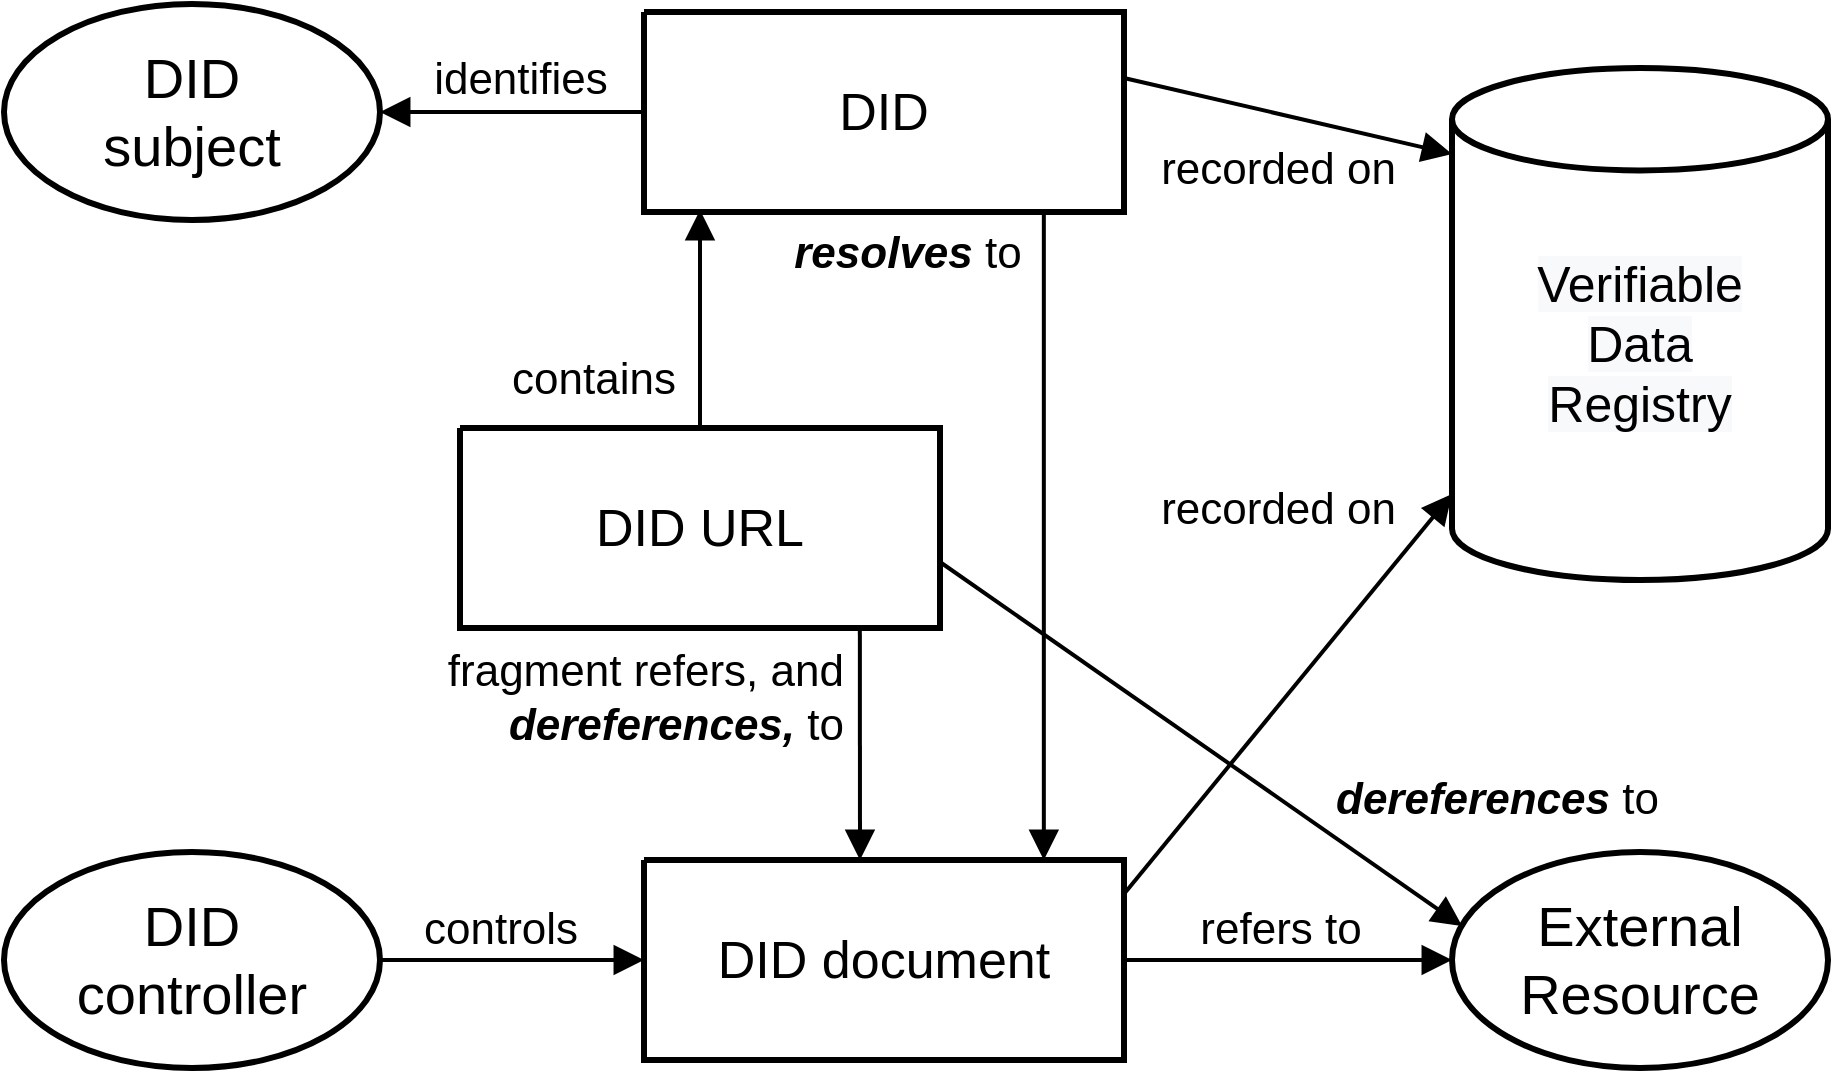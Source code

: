 <mxfile version="14.1.8" type="device"><diagram name="Canvas 1" id="Canvas_1"><mxGraphModel dx="1106" dy="1003" grid="1" gridSize="5" guides="1" tooltips="1" connect="1" arrows="1" fold="1" page="1" pageScale="1" pageWidth="827" pageHeight="1169" math="0" shadow="0"><root><mxCell id="0"/><mxCell id="1" value="Layer 1" parent="0"/><mxCell id="2" value="&lt;p style=&quot;margin-left: 0 ; margin-right: 0 ; margin-top: 0px ; margin-bottom: 0px ; text-indent: 0 ; direction: ltr&quot;&gt;&lt;br&gt;&lt;/p&gt;" style="verticalAlign=middle;align=center;vsdxID=1;fillColor=#ffffff;gradientColor=none;shape=stencil(7VXBjsIgEP0arg3MtDY9blz9D6N1S7bbGqxa/35pp7UMyqrxtImcZuAxPB4vjMD5vljtcgFy35j6Oz/pTVMI/BQAuipyoxsbCVwInG9rk3+Z+lBtKN+tOmQX/dTHrkJL+2S3A+SZsozSJSFLXQWRiiHXB0NFFccOaRzFaeYMWm2BVgGiWLoDht3AirVIaTIWR3e5JyI/bnBJ02jmVlecm+RklJT89AB39OF4rUtPh4s44W8J7lOf0MNElkQJcMKh6/n3Cck3AsICBt/HZ9nyBxspuKSRI/BahZ6CjSfDbnVZXiR6+/jt4//j4788+pTzlD1buc83e85798z3qvvu2i94gYcNyP4E6n8X9WzgNzw7Rc0SF78=);strokeColor=#000000;strokeWidth=3;spacingTop=1;spacingBottom=1;spacingLeft=1;spacingRight=1;labelBackgroundColor=none;rounded=0;html=1;whiteSpace=wrap;" parent="1" vertex="1"><mxGeometry x="726" y="34" width="188" height="256" as="geometry"/></mxCell><mxCell id="3" value="&lt;p style=&quot;align:center;margin-left:0;margin-right:0;margin-top:0px;margin-bottom:0px;text-indent:0;valign:middle;direction:ltr;&quot;&gt;&lt;font style=&quot;font-size:22px;font-family:Helvetica;color:#000000;direction:ltr;letter-spacing:0px;line-height:120%;opacity:1&quot;&gt;&lt;i&gt;&lt;b&gt;resolves&lt;/b&gt;&lt;/i&gt;&lt;/font&gt;&lt;font style=&quot;font-size:22px;font-family:Helvetica;color:#000000;direction:ltr;letter-spacing:0px;line-height:120%;opacity:1&quot;&gt; to&lt;/font&gt;&lt;/p&gt;" style="verticalAlign=middle;align=center;vsdxID=3;fillColor=none;gradientColor=none;shape=stencil(nZBRDoQgDERP03+WHsHFe5iISyOCQdT19kIaIxq//Jtp3zTpAFaTaUYNUkwx+F6v1EYD+AUpyRkdKCYFqACrzgf9C352LfuxyWRWg1/yhT/nRE5IsZWuZtCSK8CPeI0e/hF+jV7AJM4PO7KWCyr390bSiNtEtQM=);strokeColor=none;spacingTop=1;spacingBottom=1;spacingLeft=1;spacingRight=1;labelBackgroundColor=none;rounded=0;html=1;whiteSpace=wrap;" parent="1" vertex="1"><mxGeometry x="389" y="107" width="130" height="40" as="geometry"/></mxCell><mxCell id="4" value="&lt;p style=&quot;align:center;margin-left:0;margin-right:0;margin-top:0px;margin-bottom:0px;text-indent:0;valign:middle;direction:ltr;&quot;&gt;&lt;font style=&quot;font-size:28px;font-family:Helvetica;color:#000000;direction:ltr;letter-spacing:0px;line-height:120%;opacity:1&quot;&gt;DID&lt;br/&gt;subject&lt;/font&gt;&lt;/p&gt;" style="verticalAlign=middle;align=center;vsdxID=5;fillColor=#ffffff;gradientColor=none;shape=stencil(lZPbDoIwDIafZpcuWwtzXhoP70EEhHiADFR4e4FNYDA07qr7u7/50nYEd0US5BEBVpQqu0SvNCwTgnsCkN6TSKVlExE8ENzFmYrOKnvcQ33Pg/ZlG92yZ1uh0j7pUxStC1itFe5R4XXKURtOD6Ud3DxgHpWS+5v+GL/Jo0f5mhmxgh8mkxc+lbDh7HO4seMccyZ1nGzrQDVVbT6DImxATS0HPmEDTlw4bdZfXKtxrZp/bwG4PODq9TLUZKhOqMUOWNCjCYINaDcbfpiWB+tibeJhg+P0etUfoN/RJphufCPp34KHNw==);strokeColor=#000000;strokeWidth=3;spacingTop=1;spacingBottom=1;spacingLeft=1;spacingRight=1;labelBackgroundColor=none;rounded=0;html=1;whiteSpace=wrap;" parent="1" vertex="1"><mxGeometry x="2" y="2" width="188" height="108" as="geometry"/></mxCell><mxCell id="5" value="&lt;p style=&quot;align:center;margin-left:0;margin-right:0;margin-top:0px;margin-bottom:0px;text-indent:0;valign:middle;direction:ltr;&quot;&gt;&lt;font style=&quot;font-size:28px;font-family:Helvetica;color:#000000;direction:ltr;letter-spacing:0px;line-height:120%;opacity:1&quot;&gt;DID&lt;br/&gt;controller&lt;/font&gt;&lt;/p&gt;" style="verticalAlign=middle;align=center;vsdxID=7;fillColor=#ffffff;gradientColor=none;shape=stencil(lZPbDoIwDIafZpcuWwtzXhoP70EEhHiADFR4e4FNYDA07qr7u7/50nYEd0US5BEBVpQqu0SvNCwTgnsCkN6TSKVlExE8ENzFmYrOKnvcQ33Pg/ZlG92yZ1uh0j7pUxStC1itFe5R4XXKURtOD6Ud3DxgHpWS+5v+GL/Jo0f5mhmxgh8mkxc+lbDh7HO4seMccyZ1nGzrQDVVbT6DImxATS0HPmEDTlw4bdZfXKtxrZp/bwG4PODq9TLUZKhOqMUOWNCjCYINaDcbfpiWB+tibeJhg+P0etUfoN/RJphufCPp34KHNw==);strokeColor=#000000;strokeWidth=3;spacingTop=1;spacingBottom=1;spacingLeft=1;spacingRight=1;labelBackgroundColor=none;rounded=0;html=1;whiteSpace=wrap;" parent="1" vertex="1"><mxGeometry x="2" y="426" width="188" height="108" as="geometry"/></mxCell><mxCell id="6" value="&lt;p style=&quot;align:center;margin-left:0;margin-right:0;margin-top:0px;margin-bottom:0px;text-indent:0;valign:middle;direction:ltr;&quot;&gt;&lt;font style=&quot;font-size:26px;font-family:Helvetica;color:#000000;direction:ltr;letter-spacing:0px;line-height:120%;opacity:1&quot;&gt;DID URL&lt;/font&gt;&lt;/p&gt;" style="verticalAlign=middle;align=center;vsdxID=10;fillColor=#ffffff;gradientColor=none;shape=stencil(nZBRDoQgDERP03+WHsHFe5iISyOCQdT19kIaIxq//Jtp3zTpAFaTaUYNUkwx+F6v1EYD+AUpyRkdKCYFqACrzgf9C352LfuxyWRWg1/yhT/nRE5IsZWuZtCSK8CPeI0e/hF+jV7AJM4PO7KWCyr390bSiNtEtQM=);strokeColor=#000000;strokeWidth=3;spacingTop=1;spacingBottom=1;spacingLeft=1;spacingRight=1;labelBackgroundColor=none;rounded=0;html=1;whiteSpace=wrap;" parent="1" vertex="1"><mxGeometry x="230" y="214" width="240" height="100" as="geometry"/></mxCell><mxCell id="7" value="&lt;p style=&quot;align:right;margin-left:0;margin-right:0;margin-top:0px;margin-bottom:0px;text-indent:0;valign:middle;direction:ltr;&quot;&gt;&lt;font style=&quot;font-size:22px;font-family:Helvetica;color:#000000;direction:ltr;letter-spacing:0px;line-height:120%;opacity:1&quot;&gt;fragment refers, and&lt;br/&gt;&lt;/font&gt;&lt;font style=&quot;font-size:22px;font-family:Helvetica;color:#000000;direction:ltr;letter-spacing:0px;line-height:120%;opacity:1&quot;&gt;&lt;i&gt;&lt;b&gt;dereferences,&lt;/b&gt;&lt;/i&gt;&lt;/font&gt;&lt;font style=&quot;font-size:22px;font-family:Helvetica;color:#000000;direction:ltr;letter-spacing:0px;line-height:120%;opacity:1&quot;&gt; to &lt;/font&gt;&lt;/p&gt;" style="verticalAlign=middle;align=right;vsdxID=12;fillColor=none;gradientColor=none;shape=stencil(nZBRDoQgDERP03+WHsHFe5iISyOCQdT19kIaIxq//Jtp3zTpAFaTaUYNUkwx+F6v1EYD+AUpyRkdKCYFqACrzgf9C352LfuxyWRWg1/yhT/nRE5IsZWuZtCSK8CPeI0e/hF+jV7AJM4PO7KWCyr390bSiNtEtQM=);strokeColor=none;spacingTop=1;spacingBottom=1;spacingLeft=1;spacingRight=1;labelBackgroundColor=none;rounded=0;html=1;whiteSpace=wrap;" parent="1" vertex="1"><mxGeometry x="208" y="315" width="217" height="67" as="geometry"/></mxCell><mxCell id="8" value="&lt;p style=&quot;align:center;margin-left:0;margin-right:0;margin-top:0px;margin-bottom:0px;text-indent:0;valign:middle;direction:ltr;&quot;&gt;&lt;font style=&quot;font-size:26px;font-family:Helvetica;color:#000000;direction:ltr;letter-spacing:0px;line-height:120%;opacity:1&quot;&gt;DID document&lt;/font&gt;&lt;/p&gt;" style="verticalAlign=middle;align=center;vsdxID=13;fillColor=#ffffff;gradientColor=none;shape=stencil(nZBRDoQgDERP03+WHsHFe5iISyOCQdT19kIaIxq//Jtp3zTpAFaTaUYNUkwx+F6v1EYD+AUpyRkdKCYFqACrzgf9C352LfuxyWRWg1/yhT/nRE5IsZWuZtCSK8CPeI0e/hF+jV7AJM4PO7KWCyr390bSiNtEtQM=);strokeColor=#000000;strokeWidth=3;spacingTop=1;spacingBottom=1;spacingLeft=1;spacingRight=1;labelBackgroundColor=none;rounded=0;html=1;whiteSpace=wrap;" parent="1" vertex="1"><mxGeometry x="322" y="430" width="240" height="100" as="geometry"/></mxCell><mxCell id="9" value="&lt;p style=&quot;align:center;margin-left:0;margin-right:0;margin-top:0px;margin-bottom:0px;text-indent:0;valign:middle;direction:ltr;&quot;&gt;&lt;font style=&quot;font-size:28px;font-family:Helvetica;color:#000000;direction:ltr;letter-spacing:0px;line-height:120%;opacity:1&quot;&gt;External&lt;br/&gt;Resource&lt;/font&gt;&lt;/p&gt;" style="verticalAlign=middle;align=center;vsdxID=14;fillColor=#ffffff;gradientColor=none;shape=stencil(lZPbDoIwDIafZpcuWwtzXhoP70EEhHiADFR4e4FNYDA07qr7u7/50nYEd0US5BEBVpQqu0SvNCwTgnsCkN6TSKVlExE8ENzFmYrOKnvcQ33Pg/ZlG92yZ1uh0j7pUxStC1itFe5R4XXKURtOD6Ud3DxgHpWS+5v+GL/Jo0f5mhmxgh8mkxc+lbDh7HO4seMccyZ1nGzrQDVVbT6DImxATS0HPmEDTlw4bdZfXKtxrZp/bwG4PODq9TLUZKhOqMUOWNCjCYINaDcbfpiWB+tibeJhg+P0etUfoN/RJphufCPp34KHNw==);strokeColor=#000000;strokeWidth=3;spacingTop=1;spacingBottom=1;spacingLeft=1;spacingRight=1;labelBackgroundColor=none;rounded=0;html=1;whiteSpace=wrap;" parent="1" vertex="1"><mxGeometry x="726" y="426" width="188" height="108" as="geometry"/></mxCell><mxCell id="10" value="&lt;p style=&quot;align:center;margin-left:0;margin-right:0;margin-top:0px;margin-bottom:0px;text-indent:0;valign:middle;direction:ltr;&quot;&gt;&lt;font style=&quot;font-size:26px;font-family:Helvetica;color:#000000;direction:ltr;letter-spacing:0px;line-height:120%;opacity:1&quot;&gt;DID&lt;/font&gt;&lt;/p&gt;" style="verticalAlign=middle;align=center;vsdxID=18;fillColor=#ffffff;gradientColor=none;shape=stencil(nZBRDoQgDERP03+WHsHFe5iISyOCQdT19kIaIxq//Jtp3zTpAFaTaUYNUkwx+F6v1EYD+AUpyRkdKCYFqACrzgf9C352LfuxyWRWg1/yhT/nRE5IsZWuZtCSK8CPeI0e/hF+jV7AJM4PO7KWCyr390bSiNtEtQM=);strokeColor=#000000;strokeWidth=3;spacingTop=1;spacingBottom=1;spacingLeft=1;spacingRight=1;labelBackgroundColor=none;rounded=0;html=1;whiteSpace=wrap;" parent="1" vertex="1"><mxGeometry x="322" y="6" width="240" height="100" as="geometry"/></mxCell><mxCell id="11" value="&lt;p style=&quot;align:center;margin-left:0;margin-right:0;margin-top:0px;margin-bottom:0px;text-indent:0;valign:middle;direction:ltr;&quot;&gt;&lt;font style=&quot;font-size:22px;font-family:Helvetica;color:#000000;direction:ltr;letter-spacing:0px;line-height:120%;opacity:1&quot;&gt;refers to&lt;/font&gt;&lt;/p&gt;" style="vsdxID=15;edgeStyle=none;startArrow=block;endArrow=none;startSize=10;endSize=10;strokeColor=#000000;spacingTop=1;spacingBottom=1;spacingLeft=1;spacingRight=1;verticalAlign=middle;html=1;labelBackgroundColor=none;rounded=0;align=center;exitX=0;exitY=0.5;exitDx=0;exitDy=0;exitPerimeter=0;entryX=1;entryY=0.5;entryDx=0;entryDy=0;entryPerimeter=0;strokeWidth=2;" parent="1" source="9" target="8" edge="1"><mxGeometry x="0.049" y="-15" relative="1" as="geometry"><mxPoint as="offset"/><Array as="points"/></mxGeometry></mxCell><mxCell id="12" parent="1" vertex="1"><mxGeometry x="350" y="110" as="geometry"/></mxCell><mxCell id="13" value="&lt;p style=&quot;align:center;margin-left:0;margin-right:0;margin-top:0px;margin-bottom:0px;text-indent:0;valign:middle;direction:ltr;&quot;&gt;&lt;font style=&quot;font-size:22px;font-family:Helvetica;color:#000000;direction:ltr;letter-spacing:0px;line-height:120%;opacity:1&quot;&gt;contains&lt;/font&gt;&lt;/p&gt;" style="vsdxID=11;edgeStyle=none;startArrow=block;endArrow=none;startSize=10;endSize=10;strokeColor=#000000;spacingTop=1;spacingBottom=1;spacingLeft=1;spacingRight=1;verticalAlign=middle;html=1;labelBackgroundColor=none;rounded=0;align=right;entryX=0.5;entryY=0;entryDx=0;entryDy=0;entryPerimeter=0;strokeWidth=2;" parent="1" edge="1"><mxGeometry x="0.56" y="-10" relative="1" as="geometry"><mxPoint as="offset"/><Array as="points"/><mxPoint x="350" y="105" as="sourcePoint"/><mxPoint x="350" y="214" as="targetPoint"/></mxGeometry></mxCell><mxCell id="14" value="&lt;p style=&quot;align:center;margin-left:0;margin-right:0;margin-top:0px;margin-bottom:0px;text-indent:0;valign:middle;direction:ltr;&quot;&gt;&lt;font style=&quot;font-size:22px;font-family:Helvetica;color:#000000;direction:ltr;letter-spacing:0px;line-height:120%;opacity:1&quot;&gt;recorded on&lt;/font&gt;&lt;/p&gt;" style="vsdxID=9;edgeStyle=none;startArrow=block;endArrow=none;startSize=10;endSize=10;strokeColor=#000000;spacingTop=1;spacingBottom=1;spacingLeft=1;spacingRight=1;verticalAlign=middle;html=1;labelBackgroundColor=none;rounded=0;align=right;exitX=0;exitY=0.832;exitDx=0;exitDy=0;exitPerimeter=0;entryX=1;entryY=0.17;entryDx=0;entryDy=0;entryPerimeter=0;strokeWidth=2;" parent="1" source="2" target="8" edge="1"><mxGeometry x="-0.825" y="-15" relative="1" as="geometry"><mxPoint as="offset"/><Array as="points"/></mxGeometry></mxCell><mxCell id="15" style="vsdxID=2;edgeStyle=none;startArrow=block;endArrow=none;startSize=10;endSize=10;strokeColor=#000000;spacingTop=-3;spacingBottom=-3;spacingLeft=-3;spacingRight=-3;verticalAlign=middle;html=1;labelBackgroundColor=none;rounded=0;exitX=0.833;exitY=0;exitDx=0;exitDy=0;exitPerimeter=0;entryX=0.833;entryY=1;entryDx=0;entryDy=0;entryPerimeter=0;strokeWidth=2;" parent="1" source="8" target="10" edge="1"><mxGeometry relative="1" as="geometry"><mxPoint as="offset"/><Array as="points"/></mxGeometry></mxCell><mxCell id="16" value="&lt;p style=&quot;align:center;margin-left:0;margin-right:0;margin-top:0px;margin-bottom:0px;text-indent:0;valign:middle;direction:ltr;&quot;&gt;&lt;font style=&quot;font-size:22px;font-family:Helvetica;color:#000000;direction:ltr;letter-spacing:0px;line-height:120%;opacity:1&quot;&gt;recorded on&lt;/font&gt;&lt;/p&gt;" style="vsdxID=4;edgeStyle=none;startArrow=block;endArrow=none;startSize=10;endSize=10;strokeColor=#000000;spacingTop=1;spacingBottom=1;spacingLeft=1;spacingRight=1;verticalAlign=middle;html=1;labelBackgroundColor=none;rounded=0;align=right;exitX=0;exitY=0.168;exitDx=0;exitDy=0;exitPerimeter=0;entryX=1;entryY=0.33;entryDx=0;entryDy=0;entryPerimeter=0;strokeWidth=2;" parent="1" source="2" target="10" edge="1"><mxGeometry x="-0.721" y="14" relative="1" as="geometry"><mxPoint as="offset"/><Array as="points"/></mxGeometry></mxCell><mxCell id="17" value="&lt;p style=&quot;align:center;margin-left:0;margin-right:0;margin-top:0px;margin-bottom:0px;text-indent:0;valign:middle;direction:ltr;&quot;&gt;&lt;font style=&quot;font-size:22px;font-family:Helvetica;color:#000000;direction:ltr;letter-spacing:0px;line-height:120%;opacity:1&quot;&gt;identifies&lt;/font&gt;&lt;/p&gt;" style="vsdxID=6;edgeStyle=none;startArrow=block;endArrow=none;startSize=10;endSize=10;strokeColor=#000000;spacingTop=1;spacingBottom=1;spacingLeft=1;spacingRight=1;verticalAlign=middle;html=1;labelBackgroundColor=none;rounded=0;align=center;exitX=1;exitY=0.5;exitDx=0;exitDy=0;exitPerimeter=0;entryX=0;entryY=0.5;entryDx=0;entryDy=0;entryPerimeter=0;strokeWidth=2;" parent="1" source="4" target="10" edge="1"><mxGeometry x="0.061" y="16" relative="1" as="geometry"><mxPoint as="offset"/><Array as="points"/></mxGeometry></mxCell><mxCell id="18" value="&lt;p style=&quot;align:center;margin-left:0;margin-right:0;margin-top:0px;margin-bottom:0px;text-indent:0;valign:middle;direction:ltr;&quot;&gt;&lt;font style=&quot;font-size:22px;font-family:Helvetica;color:#000000;direction:ltr;letter-spacing:0px;line-height:120%;opacity:1&quot;&gt;controls&lt;/font&gt;&lt;/p&gt;" style="vsdxID=8;edgeStyle=none;startArrow=block;endArrow=none;startSize=10;endSize=10;strokeColor=#000000;spacingTop=1;spacingBottom=1;spacingLeft=1;spacingRight=1;verticalAlign=middle;html=1;labelBackgroundColor=none;rounded=0;align=center;exitX=0;exitY=0.5;exitDx=0;exitDy=0;exitPerimeter=0;entryX=1;entryY=0.5;entryDx=0;entryDy=0;entryPerimeter=0;strokeWidth=2;" parent="1" source="8" target="5" edge="1"><mxGeometry x="0.091" y="-15" relative="1" as="geometry"><mxPoint as="offset"/><Array as="points"/></mxGeometry></mxCell><mxCell id="19" parent="1" vertex="1"><mxGeometry x="430" y="430" as="geometry"/></mxCell><mxCell id="20" style="vsdxID=17;edgeStyle=none;startArrow=block;endArrow=none;startSize=10;endSize=10;strokeColor=#000000;spacingTop=-3;spacingBottom=-3;spacingLeft=-3;spacingRight=-3;verticalAlign=middle;html=1;labelBackgroundColor=none;rounded=0;entryX=0.833;entryY=1;entryDx=0;entryDy=0;entryPerimeter=0;strokeWidth=2;" parent="1" source="19" target="6" edge="1"><mxGeometry relative="1" as="geometry"><mxPoint as="offset"/><Array as="points"/></mxGeometry></mxCell><mxCell id="21" value="&lt;p style=&quot;align:right;margin-left:0;margin-right:0;margin-top:0px;margin-bottom:0px;text-indent:0;valign:middle;direction:ltr;&quot;&gt;&lt;font style=&quot;font-size:22px;font-family:Helvetica;color:#000000;direction:ltr;letter-spacing:0px;line-height:120%;opacity:1&quot;&gt;&lt;i&gt;&lt;b&gt;dereferences&lt;/b&gt;&lt;/i&gt;&lt;/font&gt;&lt;font style=&quot;font-size:22px;font-family:Helvetica;color:#000000;direction:ltr;letter-spacing:0px;line-height:120%;opacity:1&quot;&gt; to&lt;/font&gt;&lt;/p&gt;" style="vsdxID=16;edgeStyle=none;startArrow=block;endArrow=none;startSize=10;endSize=10;strokeColor=#000000;spacingTop=1;spacingBottom=1;spacingLeft=1;spacingRight=1;verticalAlign=middle;html=1;labelBackgroundColor=none;rounded=0;align=left;exitX=0.027;exitY=0.343;exitDx=0;exitDy=0;exitPerimeter=0;entryX=1;entryY=0.67;entryDx=0;entryDy=0;entryPerimeter=0;strokeWidth=2;" parent="1" source="9" target="6" edge="1"><mxGeometry x="-0.433" y="-14" relative="1" as="geometry"><mxPoint as="offset"/><Array as="points"/></mxGeometry></mxCell><mxCell id="Cgp9J1DbyFhm1srX_WDJ-21" value="&lt;font style=&quot;font-size: 25px&quot;&gt;&lt;span style=&quot;color: rgb(0 , 0 , 0) ; font-family: &amp;#34;helvetica&amp;#34; ; font-style: normal ; font-weight: 400 ; letter-spacing: normal ; text-indent: 0px ; text-transform: none ; word-spacing: 0px ; background-color: rgb(248 , 249 , 250) ; display: inline ; float: none&quot;&gt;Verifiable&lt;/span&gt;&lt;br style=&quot;color: rgb(0 , 0 , 0) ; font-family: &amp;#34;helvetica&amp;#34; ; font-style: normal ; font-weight: 400 ; letter-spacing: normal ; text-indent: 0px ; text-transform: none ; word-spacing: 0px ; background-color: rgb(248 , 249 , 250)&quot;&gt;&lt;span style=&quot;color: rgb(0 , 0 , 0) ; font-family: &amp;#34;helvetica&amp;#34; ; font-style: normal ; font-weight: 400 ; letter-spacing: normal ; text-indent: 0px ; text-transform: none ; word-spacing: 0px ; background-color: rgb(248 , 249 , 250) ; display: inline ; float: none&quot;&gt;Data&lt;/span&gt;&lt;br style=&quot;color: rgb(0 , 0 , 0) ; font-family: &amp;#34;helvetica&amp;#34; ; font-style: normal ; font-weight: 400 ; letter-spacing: normal ; text-indent: 0px ; text-transform: none ; word-spacing: 0px ; background-color: rgb(248 , 249 , 250)&quot;&gt;&lt;span style=&quot;color: rgb(0 , 0 , 0) ; font-family: &amp;#34;helvetica&amp;#34; ; font-style: normal ; font-weight: 400 ; letter-spacing: normal ; text-indent: 0px ; text-transform: none ; word-spacing: 0px ; background-color: rgb(248 , 249 , 250) ; display: inline ; float: none&quot;&gt;Registry&lt;/span&gt;&lt;/font&gt;" style="text;whiteSpace=wrap;html=1;align=center;spacing=2;" parent="1" vertex="1"><mxGeometry x="755" y="120" width="130" height="100" as="geometry"/></mxCell></root></mxGraphModel></diagram></mxfile>